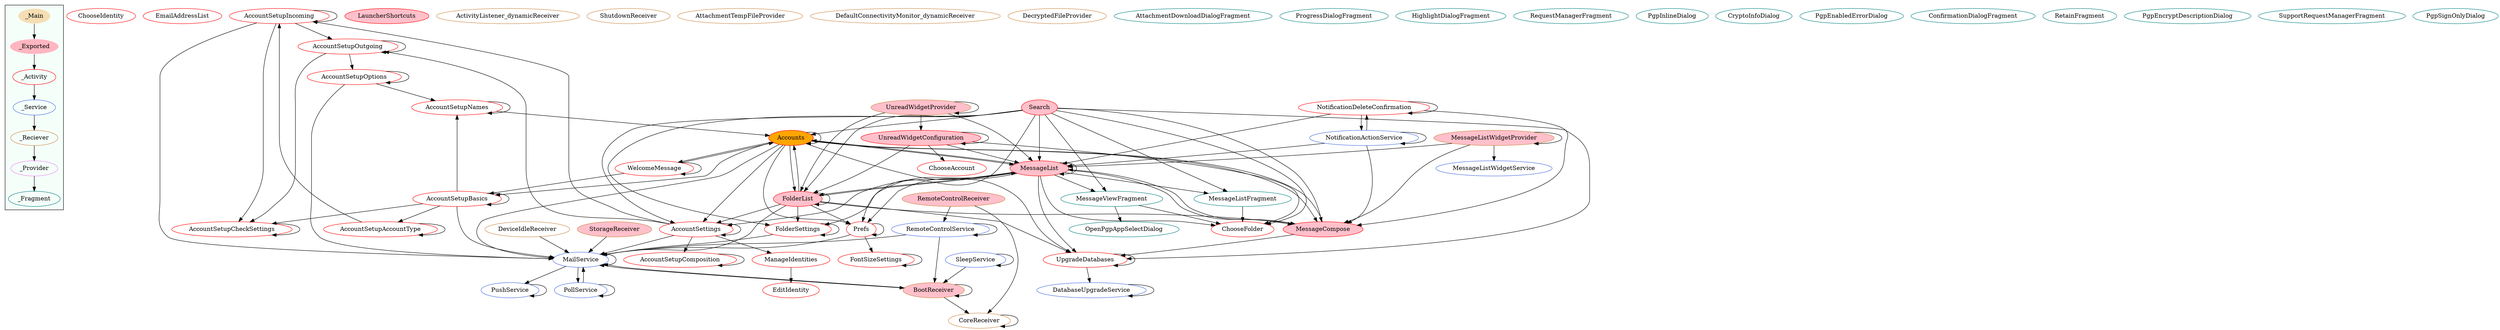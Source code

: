 digraph G {
subgraph cluster_legend{ 
bgcolor=mintcream;
_Activity[color = red];
_Service[color = royalblue];
_Provider[color = violet];
_Reciever[color = peru];
_Fragment[color = teal];
_Main[style=filled, fillcolor=wheat, color = mintcream];
_Exported[style=filled, fillcolor=lightpink, color = mintcream];
_Main -> _Exported -> _Activity -> _Service -> _Reciever -> _Provider -> _Fragment; 
}
ChooseIdentity[color = red];
EmailAddressList[color = red];
AccountSetupIncoming[color = red];
ChooseFolder[color = red];
MessageList[style=filled, fillcolor=pink, color = red];
AccountSettings[color = red];
AccountSetupCheckSettings[color = red];
LauncherShortcuts[style=filled, fillcolor=pink, color = red];
WelcomeMessage[color = red];
FolderSettings[color = red];
MessageCompose[style=filled, fillcolor=pink, color = red];
Accounts[style=filled, fillcolor=orange, color = red];
OpenPgpAppSelectDialog[color = red];
FolderList[style=filled, fillcolor=pink, color = red];
EditIdentity[color = red];
AccountSetupComposition[color = red];
AccountSetupAccountType[color = red];
ChooseAccount[color = red];
ManageIdentities[color = red];
Prefs[color = red];
AccountSetupOptions[color = red];
FontSizeSettings[color = red];
UpgradeDatabases[color = red];
AccountSetupOutgoing[color = red];
NotificationDeleteConfirmation[color = red];
AccountSetupNames[color = red];
AccountSetupBasics[color = red];
Search[style=filled, fillcolor=pink, color = red];
UnreadWidgetConfiguration[style=filled, fillcolor=pink, color = red];
NotificationActionService[color = royalblue];
DatabaseUpgradeService[color = royalblue];
PollService[color = royalblue];
RemoteControlService[color = royalblue];
SleepService[color = royalblue];
MessageListWidgetService[color = royalblue];
MailService[color = royalblue];
PushService[color = royalblue];
ActivityListener_dynamicReceiver[color = peru];
RemoteControlReceiver[style=filled, fillcolor=pink, color = peru];
UnreadWidgetProvider[style=filled, fillcolor=pink, color = peru];
ShutdownReceiver[color = peru];
BootReceiver[style=filled, fillcolor=pink, color = peru];
AttachmentTempFileProvider[color = peru];
DefaultConnectivityMonitor_dynamicReceiver[color = peru];
CoreReceiver[color = peru];
MessageListWidgetProvider[style=filled, fillcolor=pink, color = peru];
DeviceIdleReceiver[color = peru];
StorageReceiver[style=filled, fillcolor=pink, color = peru];
DecryptedFileProvider[color = peru];
AttachmentDownloadDialogFragment[color = teal];
ProgressDialogFragment[color = teal];
HighlightDialogFragment[color = teal];
RequestManagerFragment[color = teal];
PgpInlineDialog[color = teal];
CryptoInfoDialog[color = teal];
OpenPgpAppSelectDialog[color = teal];
PgpEnabledErrorDialog[color = teal];
ConfirmationDialogFragment[color = teal];
RetainFragment[color = teal];
PgpEncryptDescriptionDialog[color = teal];
SupportRequestManagerFragment[color = teal];
MessageViewFragment[color = teal];
OpenPgpAppSelectDialog[color = teal];
PgpSignOnlyDialog[color = teal];
MessageListFragment[color = teal];
AccountSetupIncoming->AccountSetupIncoming;
AccountSetupIncoming->MailService;
AccountSetupIncoming->AccountSetupOutgoing;
AccountSetupIncoming->AccountSetupCheckSettings;
RemoteControlService->RemoteControlService;
RemoteControlService->MailService;
RemoteControlService->BootReceiver;
SleepService->BootReceiver;
SleepService->SleepService;
AccountSettings->AccountSetupComposition;
AccountSettings->AccountSetupIncoming;
AccountSettings->MailService;
AccountSettings->ManageIdentities;
AccountSettings->AccountSetupOutgoing;
AccountSettings->AccountSettings;
AccountSetupCheckSettings->AccountSetupCheckSettings;
PushService->PushService;
MessageViewFragment->OpenPgpAppSelectDialog;
MessageViewFragment->ChooseFolder;
FolderSettings->MailService;
FolderSettings->FolderSettings;
Accounts->MessageList;
Accounts->MailService;
Accounts->MessageCompose;
Accounts->UpgradeDatabases;
Accounts->FolderList;
Accounts->AccountSettings;
Accounts->AccountSetupBasics;
Accounts->Prefs;
Accounts->Accounts;
Accounts->WelcomeMessage;
FolderList->MessageList;
FolderList->UpgradeDatabases;
FolderList->Accounts;
FolderList->AccountSettings;
FolderList->MailService;
FolderList->FolderSettings;
FolderList->FolderList;
FolderList->Prefs;
FolderList->MessageCompose;
MessageListWidgetProvider->MessageList;
MessageListWidgetProvider->MessageListWidgetProvider;
MessageListWidgetProvider->MessageListWidgetService;
MessageListWidgetProvider->MessageCompose;
MessageListFragment->ChooseFolder;
AccountSetupComposition->AccountSetupComposition;
RemoteControlReceiver->CoreReceiver;
RemoteControlReceiver->RemoteControlService;
NotificationActionService->NotificationDeleteConfirmation;
NotificationActionService->NotificationActionService;
NotificationActionService->MessageList;
NotificationActionService->MessageCompose;
AccountSetupAccountType->AccountSetupIncoming;
AccountSetupAccountType->AccountSetupAccountType;
Prefs->FontSizeSettings;
Prefs->MailService;
Prefs->Prefs;
PollService->MailService;
PollService->PollService;
FontSizeSettings->FontSizeSettings;
AccountSetupOutgoing->AccountSetupOutgoing;
AccountSetupOutgoing->AccountSetupCheckSettings;
AccountSetupOutgoing->AccountSetupOptions;
NotificationDeleteConfirmation->MessageCompose;
NotificationDeleteConfirmation->NotificationDeleteConfirmation;
NotificationDeleteConfirmation->MessageList;
NotificationDeleteConfirmation->NotificationActionService;
AccountSetupNames->AccountSetupNames;
AccountSetupNames->Accounts;
MailService->MailService;
MailService->PushService;
MailService->BootReceiver;
MailService->PollService;
DeviceIdleReceiver->MailService;
BootReceiver->BootReceiver;
BootReceiver->CoreReceiver;
BootReceiver->MailService;
MessageList->MessageList;
MessageList->FolderList;
MessageList->MessageViewFragment;
MessageList->MessageCompose;
MessageList->ChooseFolder;
MessageList->Accounts;
MessageList->Prefs;
MessageList->AccountSettings;
MessageList->MessageListFragment;
MessageList->FolderSettings;
MessageList->UpgradeDatabases;
StorageReceiver->MailService;
WelcomeMessage->AccountSetupBasics;
WelcomeMessage->Accounts;
WelcomeMessage->WelcomeMessage;
UnreadWidgetProvider->MessageList;
UnreadWidgetProvider->UnreadWidgetConfiguration;
UnreadWidgetProvider->FolderList;
UnreadWidgetProvider->UnreadWidgetProvider;
MessageCompose->MessageList;
MessageCompose->UpgradeDatabases;
MessageCompose->Accounts;
DatabaseUpgradeService->DatabaseUpgradeService;
ManageIdentities->EditIdentity;
AccountSetupOptions->AccountSetupOptions;
AccountSetupOptions->MailService;
AccountSetupOptions->AccountSetupNames;
UpgradeDatabases->DatabaseUpgradeService;
UpgradeDatabases->UpgradeDatabases;
CoreReceiver->CoreReceiver;
AccountSetupBasics->AccountSetupAccountType;
AccountSetupBasics->MailService;
AccountSetupBasics->AccountSetupCheckSettings;
AccountSetupBasics->AccountSetupNames;
AccountSetupBasics->AccountSetupBasics;
Search->MessageCompose;
Search->FolderList;
Search->MessageList;
Search->Accounts;
Search->AccountSettings;
Search->ChooseFolder;
Search->MessageListFragment;
Search->MessageViewFragment;
Search->FolderSettings;
Search->UpgradeDatabases;
Search->Prefs;
UnreadWidgetConfiguration->MessageList;
UnreadWidgetConfiguration->ChooseAccount;
UnreadWidgetConfiguration->UnreadWidgetConfiguration;
UnreadWidgetConfiguration->FolderList;
UnreadWidgetConfiguration->ChooseFolder;
}
